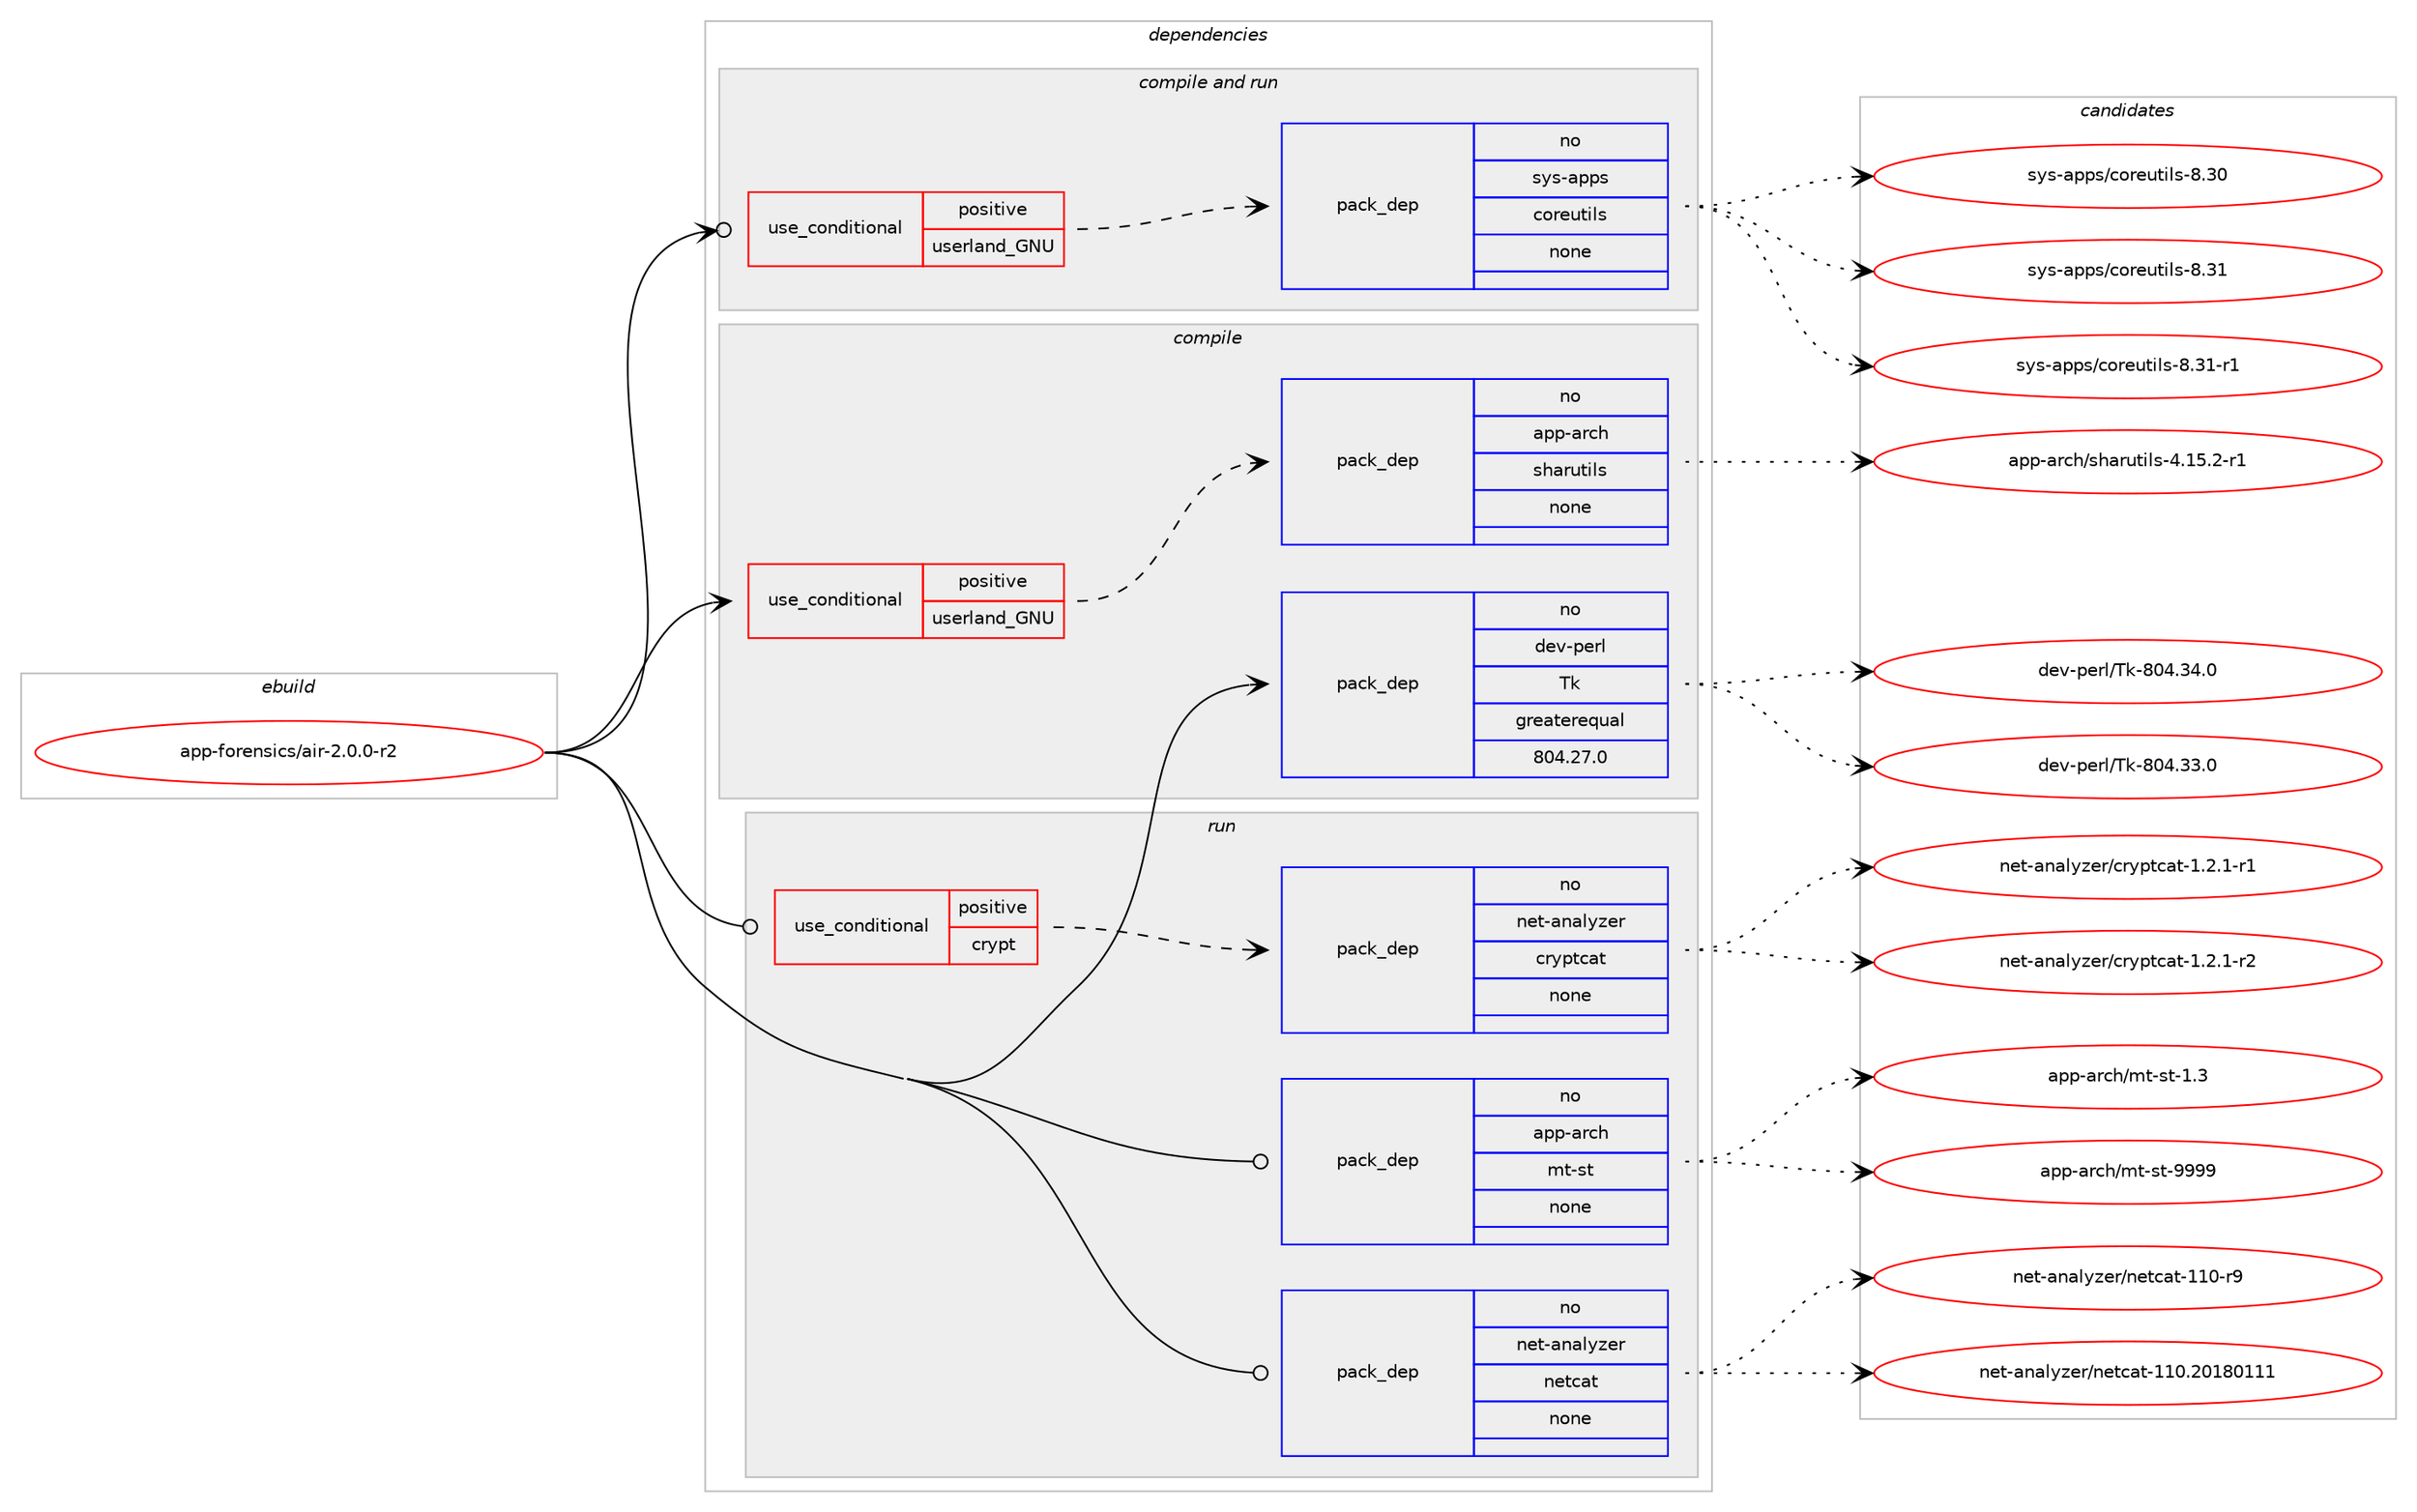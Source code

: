 digraph prolog {

# *************
# Graph options
# *************

newrank=true;
concentrate=true;
compound=true;
graph [rankdir=LR,fontname=Helvetica,fontsize=10,ranksep=1.5];#, ranksep=2.5, nodesep=0.2];
edge  [arrowhead=vee];
node  [fontname=Helvetica,fontsize=10];

# **********
# The ebuild
# **********

subgraph cluster_leftcol {
color=gray;
rank=same;
label=<<i>ebuild</i>>;
id [label="app-forensics/air-2.0.0-r2", color=red, width=4, href="../app-forensics/air-2.0.0-r2.svg"];
}

# ****************
# The dependencies
# ****************

subgraph cluster_midcol {
color=gray;
label=<<i>dependencies</i>>;
subgraph cluster_compile {
fillcolor="#eeeeee";
style=filled;
label=<<i>compile</i>>;
subgraph cond118041 {
dependency493567 [label=<<TABLE BORDER="0" CELLBORDER="1" CELLSPACING="0" CELLPADDING="4"><TR><TD ROWSPAN="3" CELLPADDING="10">use_conditional</TD></TR><TR><TD>positive</TD></TR><TR><TD>userland_GNU</TD></TR></TABLE>>, shape=none, color=red];
subgraph pack366642 {
dependency493568 [label=<<TABLE BORDER="0" CELLBORDER="1" CELLSPACING="0" CELLPADDING="4" WIDTH="220"><TR><TD ROWSPAN="6" CELLPADDING="30">pack_dep</TD></TR><TR><TD WIDTH="110">no</TD></TR><TR><TD>app-arch</TD></TR><TR><TD>sharutils</TD></TR><TR><TD>none</TD></TR><TR><TD></TD></TR></TABLE>>, shape=none, color=blue];
}
dependency493567:e -> dependency493568:w [weight=20,style="dashed",arrowhead="vee"];
}
id:e -> dependency493567:w [weight=20,style="solid",arrowhead="vee"];
subgraph pack366643 {
dependency493569 [label=<<TABLE BORDER="0" CELLBORDER="1" CELLSPACING="0" CELLPADDING="4" WIDTH="220"><TR><TD ROWSPAN="6" CELLPADDING="30">pack_dep</TD></TR><TR><TD WIDTH="110">no</TD></TR><TR><TD>dev-perl</TD></TR><TR><TD>Tk</TD></TR><TR><TD>greaterequal</TD></TR><TR><TD>804.27.0</TD></TR></TABLE>>, shape=none, color=blue];
}
id:e -> dependency493569:w [weight=20,style="solid",arrowhead="vee"];
}
subgraph cluster_compileandrun {
fillcolor="#eeeeee";
style=filled;
label=<<i>compile and run</i>>;
subgraph cond118042 {
dependency493570 [label=<<TABLE BORDER="0" CELLBORDER="1" CELLSPACING="0" CELLPADDING="4"><TR><TD ROWSPAN="3" CELLPADDING="10">use_conditional</TD></TR><TR><TD>positive</TD></TR><TR><TD>userland_GNU</TD></TR></TABLE>>, shape=none, color=red];
subgraph pack366644 {
dependency493571 [label=<<TABLE BORDER="0" CELLBORDER="1" CELLSPACING="0" CELLPADDING="4" WIDTH="220"><TR><TD ROWSPAN="6" CELLPADDING="30">pack_dep</TD></TR><TR><TD WIDTH="110">no</TD></TR><TR><TD>sys-apps</TD></TR><TR><TD>coreutils</TD></TR><TR><TD>none</TD></TR><TR><TD></TD></TR></TABLE>>, shape=none, color=blue];
}
dependency493570:e -> dependency493571:w [weight=20,style="dashed",arrowhead="vee"];
}
id:e -> dependency493570:w [weight=20,style="solid",arrowhead="odotvee"];
}
subgraph cluster_run {
fillcolor="#eeeeee";
style=filled;
label=<<i>run</i>>;
subgraph cond118043 {
dependency493572 [label=<<TABLE BORDER="0" CELLBORDER="1" CELLSPACING="0" CELLPADDING="4"><TR><TD ROWSPAN="3" CELLPADDING="10">use_conditional</TD></TR><TR><TD>positive</TD></TR><TR><TD>crypt</TD></TR></TABLE>>, shape=none, color=red];
subgraph pack366645 {
dependency493573 [label=<<TABLE BORDER="0" CELLBORDER="1" CELLSPACING="0" CELLPADDING="4" WIDTH="220"><TR><TD ROWSPAN="6" CELLPADDING="30">pack_dep</TD></TR><TR><TD WIDTH="110">no</TD></TR><TR><TD>net-analyzer</TD></TR><TR><TD>cryptcat</TD></TR><TR><TD>none</TD></TR><TR><TD></TD></TR></TABLE>>, shape=none, color=blue];
}
dependency493572:e -> dependency493573:w [weight=20,style="dashed",arrowhead="vee"];
}
id:e -> dependency493572:w [weight=20,style="solid",arrowhead="odot"];
subgraph pack366646 {
dependency493574 [label=<<TABLE BORDER="0" CELLBORDER="1" CELLSPACING="0" CELLPADDING="4" WIDTH="220"><TR><TD ROWSPAN="6" CELLPADDING="30">pack_dep</TD></TR><TR><TD WIDTH="110">no</TD></TR><TR><TD>app-arch</TD></TR><TR><TD>mt-st</TD></TR><TR><TD>none</TD></TR><TR><TD></TD></TR></TABLE>>, shape=none, color=blue];
}
id:e -> dependency493574:w [weight=20,style="solid",arrowhead="odot"];
subgraph pack366647 {
dependency493575 [label=<<TABLE BORDER="0" CELLBORDER="1" CELLSPACING="0" CELLPADDING="4" WIDTH="220"><TR><TD ROWSPAN="6" CELLPADDING="30">pack_dep</TD></TR><TR><TD WIDTH="110">no</TD></TR><TR><TD>net-analyzer</TD></TR><TR><TD>netcat</TD></TR><TR><TD>none</TD></TR><TR><TD></TD></TR></TABLE>>, shape=none, color=blue];
}
id:e -> dependency493575:w [weight=20,style="solid",arrowhead="odot"];
}
}

# **************
# The candidates
# **************

subgraph cluster_choices {
rank=same;
color=gray;
label=<<i>candidates</i>>;

subgraph choice366642 {
color=black;
nodesep=1;
choice971121124597114991044711510497114117116105108115455246495346504511449 [label="app-arch/sharutils-4.15.2-r1", color=red, width=4,href="../app-arch/sharutils-4.15.2-r1.svg"];
dependency493568:e -> choice971121124597114991044711510497114117116105108115455246495346504511449:w [style=dotted,weight="100"];
}
subgraph choice366643 {
color=black;
nodesep=1;
choice100101118451121011141084784107455648524651514648 [label="dev-perl/Tk-804.33.0", color=red, width=4,href="../dev-perl/Tk-804.33.0.svg"];
choice100101118451121011141084784107455648524651524648 [label="dev-perl/Tk-804.34.0", color=red, width=4,href="../dev-perl/Tk-804.34.0.svg"];
dependency493569:e -> choice100101118451121011141084784107455648524651514648:w [style=dotted,weight="100"];
dependency493569:e -> choice100101118451121011141084784107455648524651524648:w [style=dotted,weight="100"];
}
subgraph choice366644 {
color=black;
nodesep=1;
choice115121115459711211211547991111141011171161051081154556465148 [label="sys-apps/coreutils-8.30", color=red, width=4,href="../sys-apps/coreutils-8.30.svg"];
choice115121115459711211211547991111141011171161051081154556465149 [label="sys-apps/coreutils-8.31", color=red, width=4,href="../sys-apps/coreutils-8.31.svg"];
choice1151211154597112112115479911111410111711610510811545564651494511449 [label="sys-apps/coreutils-8.31-r1", color=red, width=4,href="../sys-apps/coreutils-8.31-r1.svg"];
dependency493571:e -> choice115121115459711211211547991111141011171161051081154556465148:w [style=dotted,weight="100"];
dependency493571:e -> choice115121115459711211211547991111141011171161051081154556465149:w [style=dotted,weight="100"];
dependency493571:e -> choice1151211154597112112115479911111410111711610510811545564651494511449:w [style=dotted,weight="100"];
}
subgraph choice366645 {
color=black;
nodesep=1;
choice110101116459711097108121122101114479911412111211699971164549465046494511449 [label="net-analyzer/cryptcat-1.2.1-r1", color=red, width=4,href="../net-analyzer/cryptcat-1.2.1-r1.svg"];
choice110101116459711097108121122101114479911412111211699971164549465046494511450 [label="net-analyzer/cryptcat-1.2.1-r2", color=red, width=4,href="../net-analyzer/cryptcat-1.2.1-r2.svg"];
dependency493573:e -> choice110101116459711097108121122101114479911412111211699971164549465046494511449:w [style=dotted,weight="100"];
dependency493573:e -> choice110101116459711097108121122101114479911412111211699971164549465046494511450:w [style=dotted,weight="100"];
}
subgraph choice366646 {
color=black;
nodesep=1;
choice97112112459711499104471091164511511645494651 [label="app-arch/mt-st-1.3", color=red, width=4,href="../app-arch/mt-st-1.3.svg"];
choice9711211245971149910447109116451151164557575757 [label="app-arch/mt-st-9999", color=red, width=4,href="../app-arch/mt-st-9999.svg"];
dependency493574:e -> choice97112112459711499104471091164511511645494651:w [style=dotted,weight="100"];
dependency493574:e -> choice9711211245971149910447109116451151164557575757:w [style=dotted,weight="100"];
}
subgraph choice366647 {
color=black;
nodesep=1;
choice110101116459711097108121122101114471101011169997116454949484511457 [label="net-analyzer/netcat-110-r9", color=red, width=4,href="../net-analyzer/netcat-110-r9.svg"];
choice11010111645971109710812112210111447110101116999711645494948465048495648494949 [label="net-analyzer/netcat-110.20180111", color=red, width=4,href="../net-analyzer/netcat-110.20180111.svg"];
dependency493575:e -> choice110101116459711097108121122101114471101011169997116454949484511457:w [style=dotted,weight="100"];
dependency493575:e -> choice11010111645971109710812112210111447110101116999711645494948465048495648494949:w [style=dotted,weight="100"];
}
}

}
